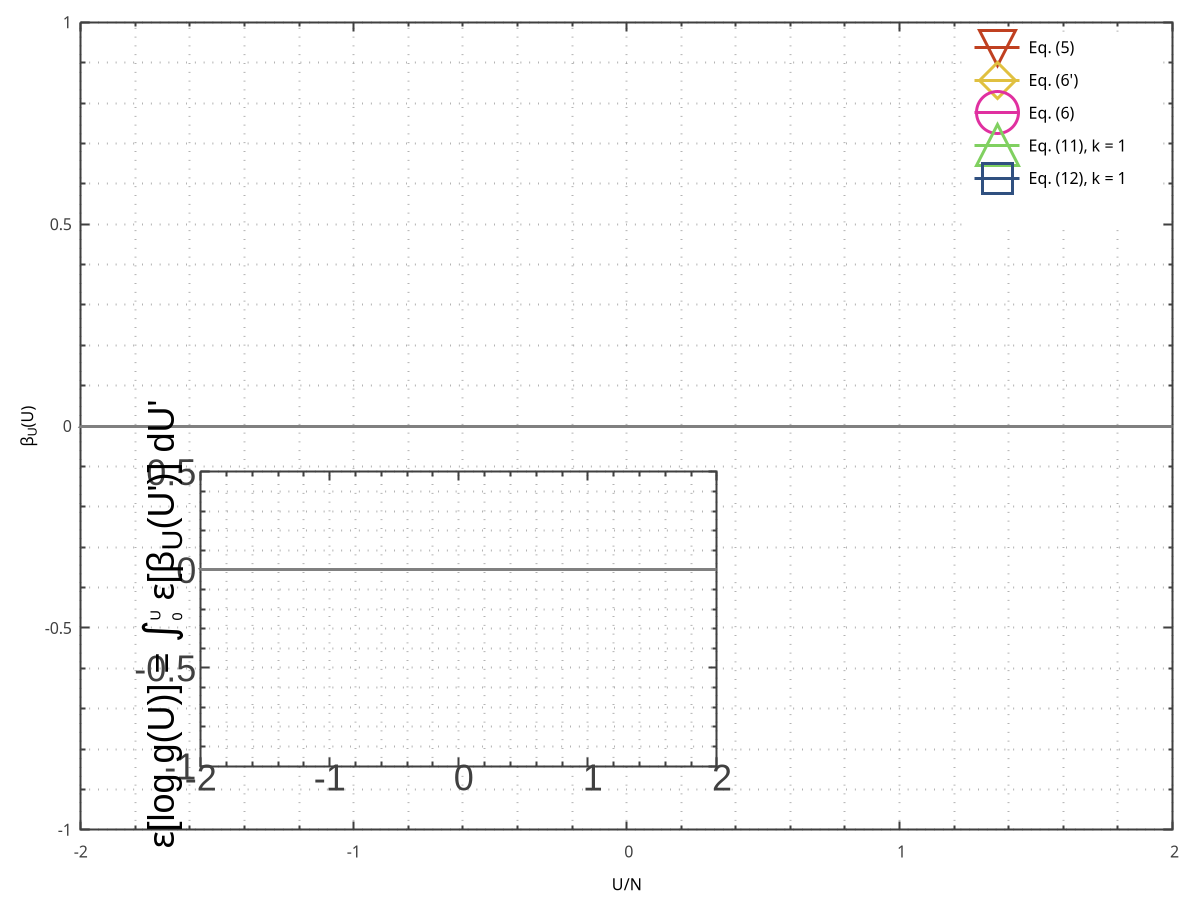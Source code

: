 #!/usr/bin/env gnuplot
unset multiplot
reset
set terminal pngcairo enhanced background rgb "#ffffff" font 'Arial, 37' linewidth 2 round size 2048, 1536
set output "isent.png"
set multiplot


# system size
N=1024
N16=256

set size 1.0, 1.0
set origin 0.0, 0.0

# Line style for axes
set style line 80 lt rgb "#404040" lw 2
set border 15 back linestyle 80  # Remove border on top and right.

# Line style for grid
set style line 81 lt 0 lw 2 # dotted
set style line 81 lt rgb "#a0a0a0" # light gray
set grid mxtics xtics mytics ytics back linestyle 81

set tics

set style line 1 lt rgb "#c04020" lw 3 pt 10  ps 6  # dark red
set style line 2 lt rgb "#e0c040" lw 3 pt 12  ps 6  # yellow to orange
set style line 3 lt rgb "#e030a0" lw 3 pt 6   ps 7  # bright magenta
set style line 4 lt rgb "#80d060" lw 3 pt 8   ps 7  # dark green
set style line 5 lt rgb "#305080" lw 3 pt 4   ps 5  # navy blue
set style line 6 lt rgb "#30e0e0" lw 3 pt 14  ps 5  # cyan

set style line 9 lt rgb "#000000" lw 2 pt 1   ps 4  # black line
set style line 8 lt rgb "#808080" lw 3 pt 1   ps 4  # gray line


set mxtics 5
set xtics 1.0 offset 0, 0.0
set xlabel "U/N" offset 0, 0.0

set mytics 5
set ytics 0.5  offset 0, 0.0
set ylabel "{/Symbol b}_U(U)" offset 1.0, 0

set key right top Left reverse spacing 1.5

plot [-2:2][-1:1] 0 w l ls 8 not, \
  "profis32.dat" u ($1/N):10 w l ls 9 t "Reference", \
  ""             u ($1/N):3  w l ls 1 not, \
  ""             u ($1/N):3  every 32 w p ls 1 not, \
  -10                        w lp ls 1 t "Eq. (5)", \
  ""             u ($1/N):4  w l ls 2 not, \
  ""             u ($1/N):4  every 32 w p ls 2 not, \
  -10                        w lp ls 2 t "Eq. (6')", \
  ""             u ($1/N):5  w l ls 3 not, \
  ""             u ($1/N):5  every 32 w p ls 3 not, \
  -10                        w lp ls 3 t "Eq. (6)", \
  ""             u ($1/N):7  w l ls 4 not, \
  ""             u ($1/N):7  every 32 w p ls 4 not, \
  -10                        w lp ls 4 t "Eq. (11), k = 1", \
  ""             u ($1/N):9  w l ls 5 not, \
  ""             u ($1/N):9  every 32 w p ls 5 not, \
  -10                        w lp ls 5 t "Eq. (12), k = 1"

#  "profis16.dat" u ($1/N16):5  w l ls 6 not, \
#  ""             u ($1/N16):5  every 32 w p ls 6 not, \
#  -10                        w lp ls 6 t "Eq. (6), 16x16"

insetx0 = 0.1
insety0 = 0.1
insetw = 0.52
inseth = 0.40

set size insetw, inseth
set origin insetx0, insety0

# erase the background 
set object 1 rectangle from graph 0,0 to graph 1,1 behind fc rgb "#ffffff"
#set object 1 rectangle from screen insetx0,insety0 to screen insetx0+insetw,insety0+inseth behind fc rgb "#ffffff"

insetfont="Arial,27"
set mxtics 5
set xtics 1.0 offset 0, 0.5 font insetfont
unset xlabel 
# set xlabel "U/N" offset 0, 1.5 font insetfont

set mytics 5
set ytics 0.5  offset 0.5, 0.0  font insetfont
set ylabel "{/=27 {/Symbol e}[log g(U)] = {/Symbol=32 \362}@_{/*0.5 0}^{/*.5 U} {/Symbol e}[{/Symbol b}_U(U')] dU' }" offset 2.5, 0 font insetfont
unset key

plot [-2:2][-1:0.5] 0 w l ls 8 not, \
  "profis32.dat" u ($1/N):11  w l ls 3 not, \
  ""             u ($1/N):11  every 32 w p ls 3 ps 4 not, \
  -10                         w lp ls 3 not, \
  ""             u ($1/N):13  w l ls 4 not, \
  ""             u ($1/N):13  every 32 w p ls 4 ps 4 not, \
  -10                         w lp ls 4 not, \
  ""             u ($1/N):15  w l ls 5 not, \
  ""             u ($1/N):15  every 32 w p ls 5 ps 4 not, \
  -10                         w lp ls 5 not
  
  
#  "profis16.dat" u ($1/N16):11  w l ls 6 not, \
#  ""             u ($1/N16):11  every 32 w p ls 6 not, \
#  -10                         w lp ls 6 not

unset multiplot
unset output
set terminal wxt
reset
